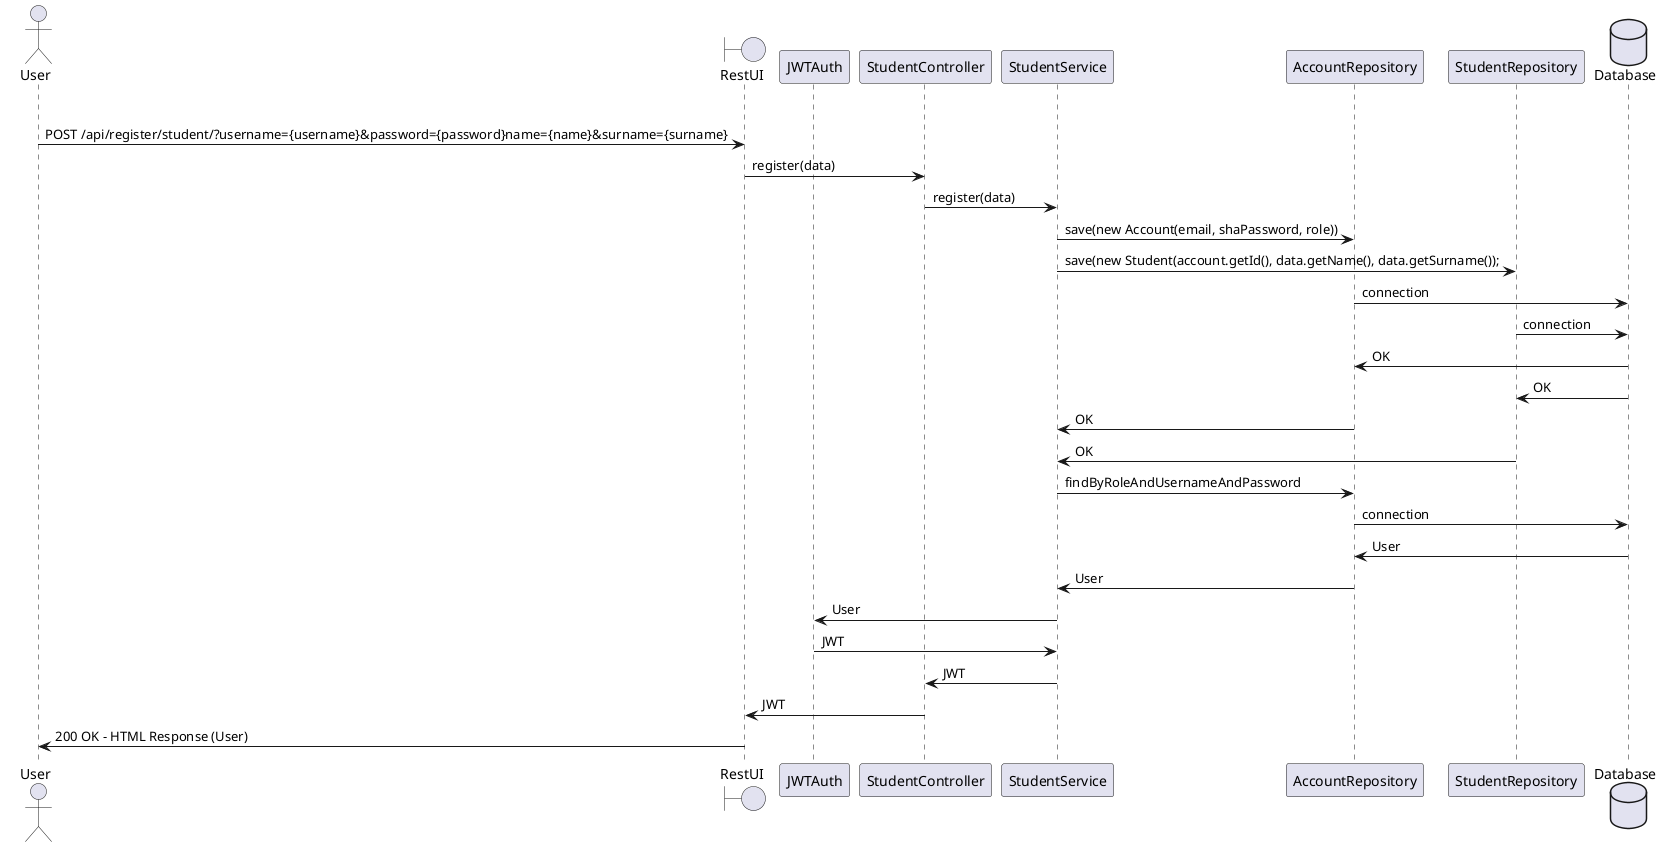 @startuml
actor User
boundary RestUI
participant JWTAuth
participant StudentController
participant StudentService
participant AccountRepository
participant StudentRepository
database Database

group User/Student Register
User -> RestUI : POST /api/register/student/?username={username}&password={password}name={name}&surname={surname}
RestUI -> StudentController : register(data)
StudentController -> StudentService :register(data)
StudentService -> AccountRepository : save(new Account(email, shaPassword, role))
StudentService -> StudentRepository : save(new Student(account.getId(), data.getName(), data.getSurname());
AccountRepository -> Database : connection
StudentRepository -> Database : connection
Database -> AccountRepository : OK
Database -> StudentRepository : OK
AccountRepository -> StudentService : OK
StudentRepository -> StudentService : OK
StudentService -> AccountRepository : findByRoleAndUsernameAndPassword
AccountRepository -> Database : connection
Database -> AccountRepository : User
AccountRepository -> StudentService : User
StudentService -> JWTAuth : User
JWTAuth -> StudentService : JWT
StudentService -> StudentController : JWT
StudentController -> RestUI : JWT
RestUI -> User : 200 OK - HTML Response (User)
@enduml